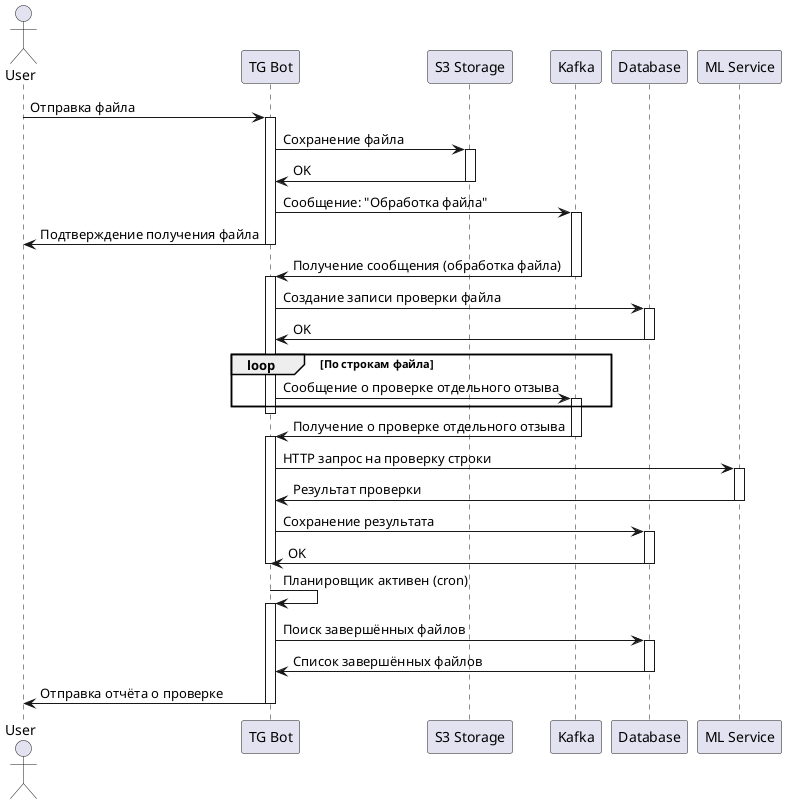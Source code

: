 @startuml
actor User
participant "TG Bot" as Bot
participant "S3 Storage" as S3
participant "Kafka" as Kafka
participant "Database" as DB
participant "ML Service" as ML


User -> Bot : Отправка файла
activate Bot
Bot -> S3 : Сохранение файла
activate S3
S3 -> Bot : OK
deactivate S3
Bot -> Kafka : Сообщение: "Обработка файла"
activate Kafka
Bot -> User : Подтверждение получения файла
deactivate Bot


Kafka -> Bot : Получение сообщения (обработка файла)
deactivate Kafka
activate Bot
Bot -> DB : Создание записи проверки файла
activate DB
DB -> Bot : OK
deactivate DB
loop По строкам файла
    Bot -> Kafka : Сообщение о проверке отдельного отзыва
    activate Kafka
end
deactivate Bot


Kafka -> Bot : Получение о проверке отдельного отзыва
deactivate Kafka
activate Bot
Bot -> ML : HTTP запрос на проверку строки
activate ML
ML -> Bot : Результат проверки
deactivate ML
Bot -> DB : Сохранение результата
activate DB
DB -> Bot : OK
deactivate DB
deactivate Bot


Bot -> Bot : Планировщик активен (cron)
activate Bot
Bot -> DB : Поиск завершённых файлов
activate DB
DB -> Bot : Список завершённых файлов
deactivate DB
Bot -> User : Отправка отчёта о проверке
deactivate Bot

@enduml
